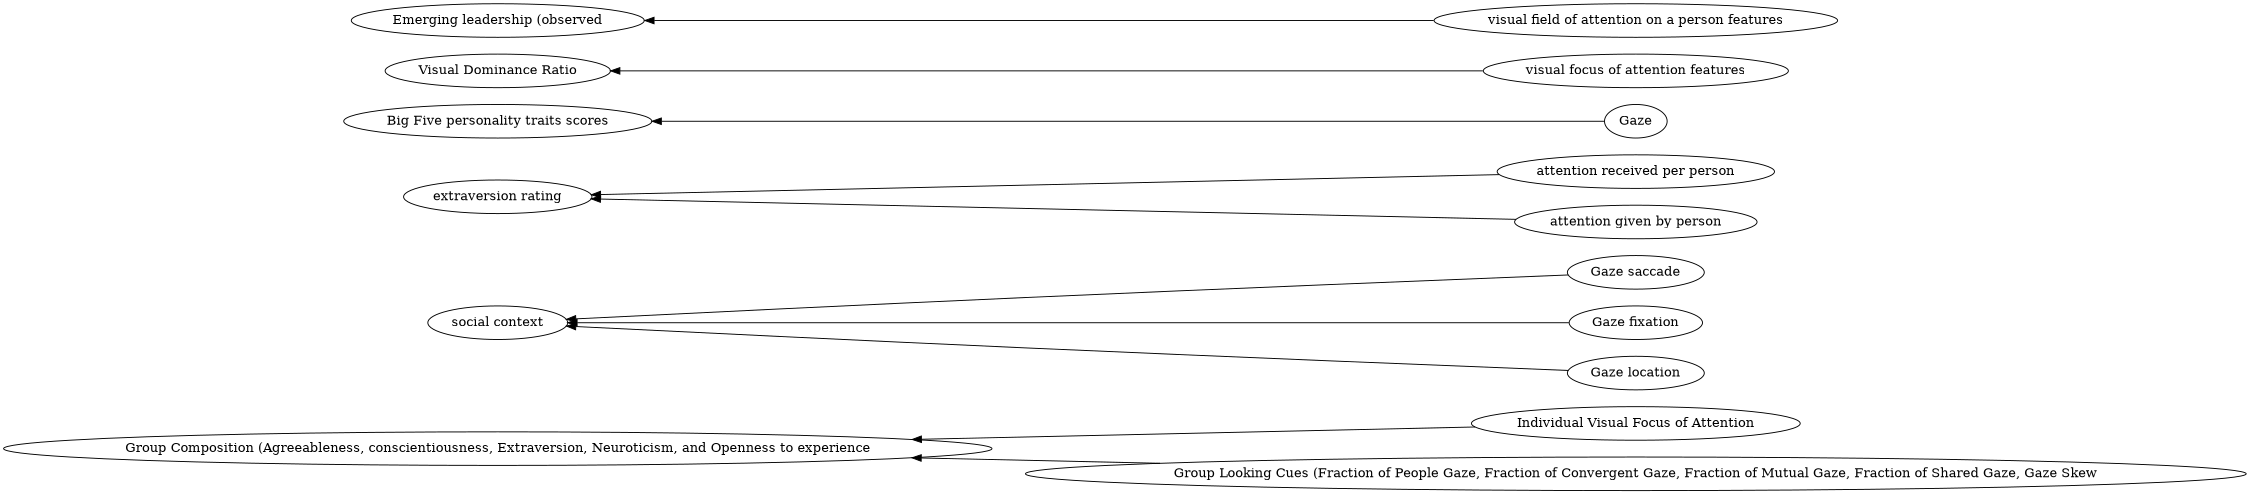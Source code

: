 digraph Test {
	rankdir=RL
	size="15,15"
	overlap=false
	splines=true
	{rank=same; "Individual Visual Focus of Attention" "Gaze saccade" "attention received per person" "Gaze" "Gaze fixation" "attention given by person" "Group Looking Cues (Fraction of People Gaze, Fraction of Convergent Gaze, Fraction of Mutual Gaze, Fraction of Shared Gaze, Gaze Skew" "visual focus of attention features" "Gaze location" "visual field of attention on a person features";}
	{rank=same; "Group Composition (Agreeableness, conscientiousness, Extraversion, Neuroticism, and Openness to experience" "social context" "Emerging leadership (observed" "extraversion rating" "Big Five personality traits scores" "Visual Dominance Ratio";}
	"Individual Visual Focus of Attention" [href="https://scholar.google.com/scholar?hl=en&q=An%20Interactive%20Table%20for%20Supporting%20Participation%20Balance%20in%20Face-to-Face%20Collaborative%20Learning"]
	"Individual Visual Focus of Attention" -> "Group Composition (Agreeableness, conscientiousness, Extraversion, Neuroticism, and Openness to experience"
	"Group Looking Cues (Fraction of People Gaze, Fraction of Convergent Gaze, Fraction of Mutual Gaze, Fraction of Shared Gaze, Gaze Skew" [href="https://scholar.google.com/scholar?hl=en&q=An%20Interactive%20Table%20for%20Supporting%20Participation%20Balance%20in%20Face-to-Face%20Collaborative%20Learning"]
	"Group Looking Cues (Fraction of People Gaze, Fraction of Convergent Gaze, Fraction of Mutual Gaze, Fraction of Shared Gaze, Gaze Skew" -> "Group Composition (Agreeableness, conscientiousness, Extraversion, Neuroticism, and Openness to experience"
	Gaze [href="https://scholar.google.com/scholar?hl=en&q=An%20Interactive%20Table%20for%20Supporting%20Participation%20Balance%20in%20Face-to-Face%20Collaborative%20Learning"]
	Gaze -> "Big Five personality traits scores"
	"Gaze location" [href="https://scholar.google.com/scholar?hl=en&q=An%20Interactive%20Table%20for%20Supporting%20Participation%20Balance%20in%20Face-to-Face%20Collaborative%20Learning"]
	"Gaze location" -> "social context"
	"Gaze saccade" [href="https://scholar.google.com/scholar?hl=en&q=An%20Interactive%20Table%20for%20Supporting%20Participation%20Balance%20in%20Face-to-Face%20Collaborative%20Learning"]
	"Gaze saccade" -> "social context"
	"Gaze fixation" [href="https://scholar.google.com/scholar?hl=en&q=An%20Interactive%20Table%20for%20Supporting%20Participation%20Balance%20in%20Face-to-Face%20Collaborative%20Learning"]
	"Gaze fixation" -> "social context"
	"visual focus of attention features" [href="https://scholar.google.com/scholar?hl=en&q=An%20Interactive%20Table%20for%20Supporting%20Participation%20Balance%20in%20Face-to-Face%20Collaborative%20Learning"]
	"visual focus of attention features" -> "Visual Dominance Ratio"
	"visual field of attention on a person features" [href="https://scholar.google.com/scholar?hl=en&q=An%20Interactive%20Table%20for%20Supporting%20Participation%20Balance%20in%20Face-to-Face%20Collaborative%20Learning"]
	"visual field of attention on a person features" -> "Emerging leadership (observed"
	"attention received per person" [href="https://scholar.google.com/scholar?hl=en&q=An%20Interactive%20Table%20for%20Supporting%20Participation%20Balance%20in%20Face-to-Face%20Collaborative%20Learning"]
	"attention received per person" -> "extraversion rating"
	"attention given by person" [href="https://scholar.google.com/scholar?hl=en&q=An%20Interactive%20Table%20for%20Supporting%20Participation%20Balance%20in%20Face-to-Face%20Collaborative%20Learning"]
	"attention given by person" -> "extraversion rating"
}
